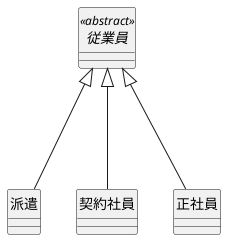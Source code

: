 @startuml 雇用形態
abstract class 従業員 << abstract >>{}
class 派遣 {}
class 契約社員 {}
class 正社員 {}
従業員 <|--down- 派遣
従業員 <|--down- 契約社員
従業員 <|--down- 正社員
hide 従業員 circle 
hide 派遣 circle 
hide 契約社員 circle 
hide 正社員 circle 
@enduml